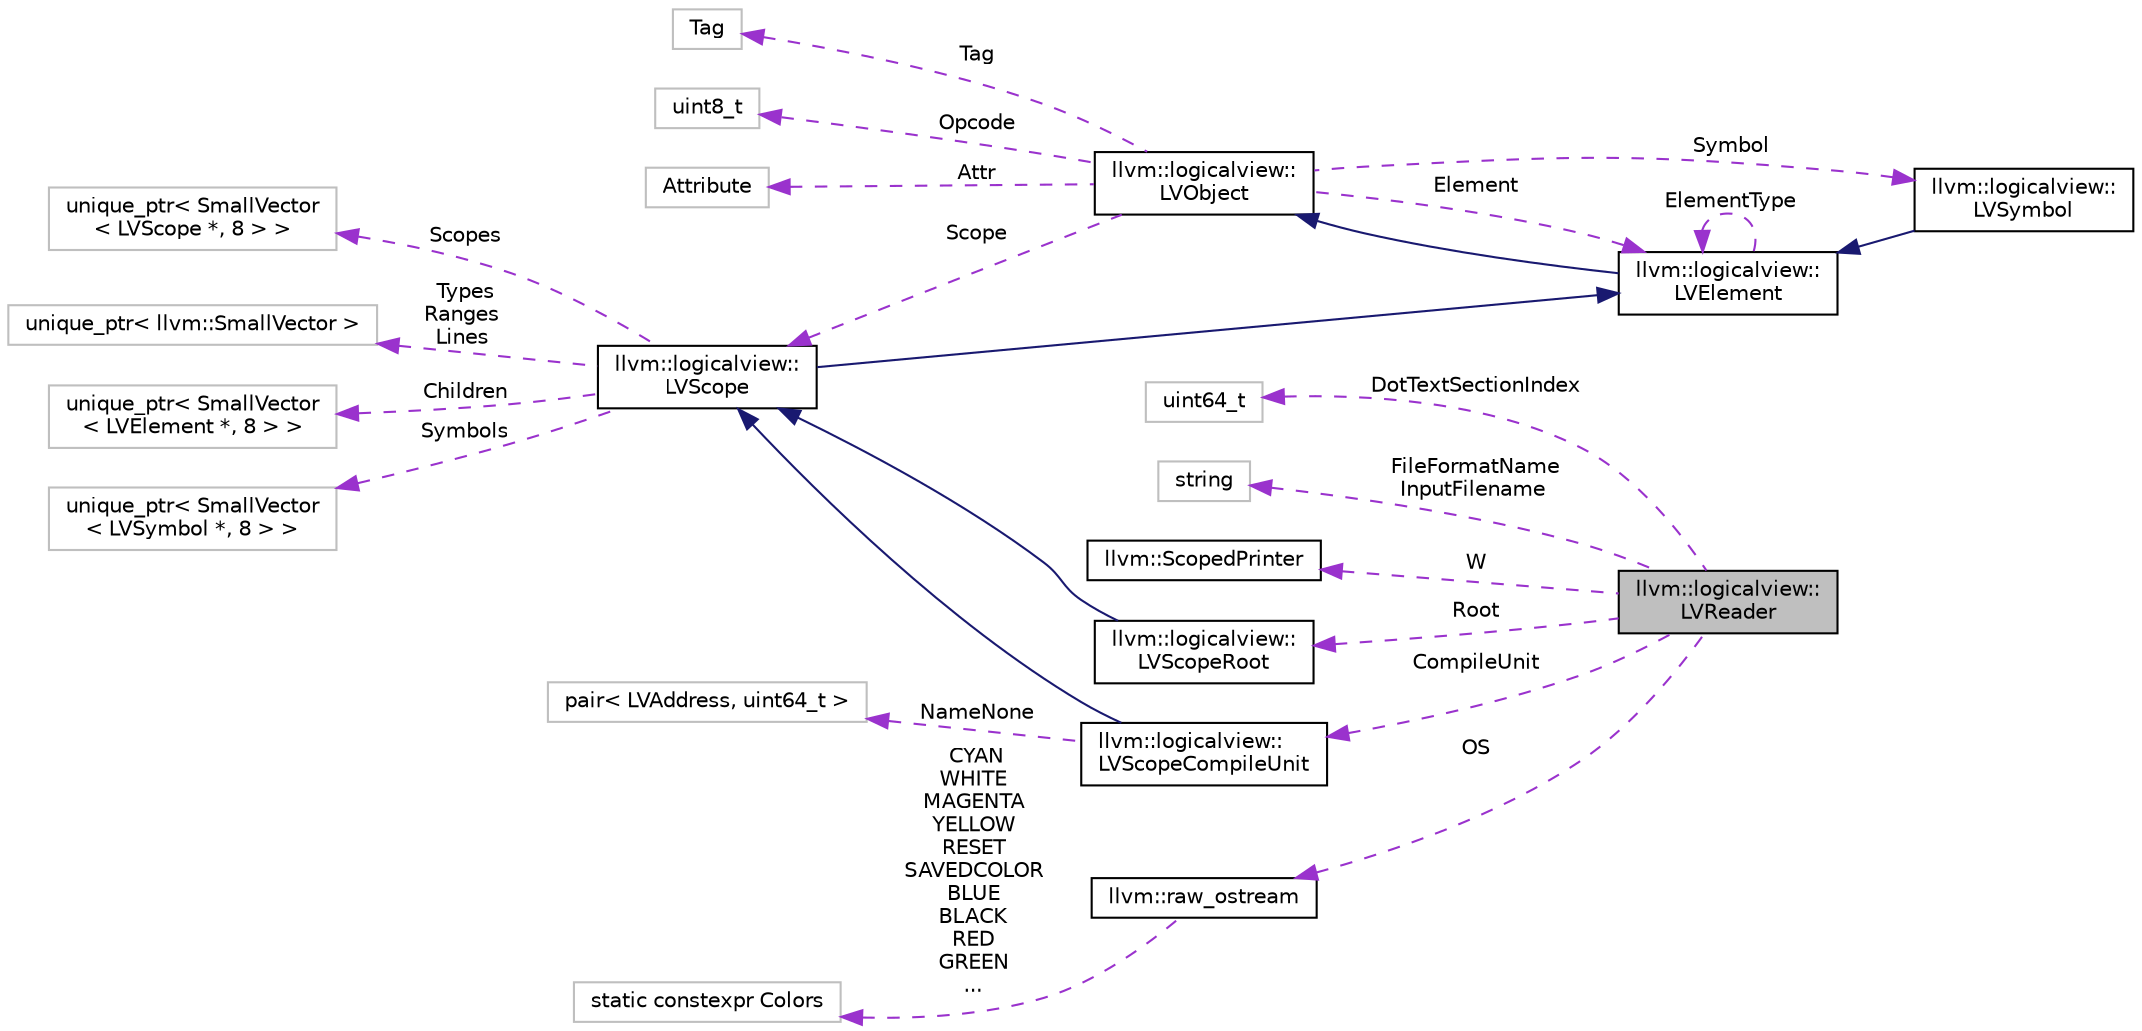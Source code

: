 digraph "llvm::logicalview::LVReader"
{
 // LATEX_PDF_SIZE
  bgcolor="transparent";
  edge [fontname="Helvetica",fontsize="10",labelfontname="Helvetica",labelfontsize="10"];
  node [fontname="Helvetica",fontsize="10",shape=record];
  rankdir="LR";
  Node1 [label="llvm::logicalview::\lLVReader",height=0.2,width=0.4,color="black", fillcolor="grey75", style="filled", fontcolor="black",tooltip="The logical reader owns of all the logical elements created during the debug information parsing."];
  Node2 -> Node1 [dir="back",color="darkorchid3",fontsize="10",style="dashed",label=" Root" ,fontname="Helvetica"];
  Node2 [label="llvm::logicalview::\lLVScopeRoot",height=0.2,width=0.4,color="black",URL="$classllvm_1_1logicalview_1_1LVScopeRoot.html",tooltip=" "];
  Node3 -> Node2 [dir="back",color="midnightblue",fontsize="10",style="solid",fontname="Helvetica"];
  Node3 [label="llvm::logicalview::\lLVScope",height=0.2,width=0.4,color="black",URL="$classllvm_1_1logicalview_1_1LVScope.html",tooltip=" "];
  Node4 -> Node3 [dir="back",color="midnightblue",fontsize="10",style="solid",fontname="Helvetica"];
  Node4 [label="llvm::logicalview::\lLVElement",height=0.2,width=0.4,color="black",URL="$classllvm_1_1logicalview_1_1LVElement.html",tooltip=" "];
  Node5 -> Node4 [dir="back",color="midnightblue",fontsize="10",style="solid",fontname="Helvetica"];
  Node5 [label="llvm::logicalview::\lLVObject",height=0.2,width=0.4,color="black",URL="$classllvm_1_1logicalview_1_1LVObject.html",tooltip=" "];
  Node4 -> Node5 [dir="back",color="darkorchid3",fontsize="10",style="dashed",label=" Element" ,fontname="Helvetica"];
  Node6 -> Node5 [dir="back",color="darkorchid3",fontsize="10",style="dashed",label=" Symbol" ,fontname="Helvetica"];
  Node6 [label="llvm::logicalview::\lLVSymbol",height=0.2,width=0.4,color="black",URL="$classllvm_1_1logicalview_1_1LVSymbol.html",tooltip=" "];
  Node4 -> Node6 [dir="back",color="midnightblue",fontsize="10",style="solid",fontname="Helvetica"];
  Node7 -> Node5 [dir="back",color="darkorchid3",fontsize="10",style="dashed",label=" Tag" ,fontname="Helvetica"];
  Node7 [label="Tag",height=0.2,width=0.4,color="grey75",tooltip=" "];
  Node8 -> Node5 [dir="back",color="darkorchid3",fontsize="10",style="dashed",label=" Opcode" ,fontname="Helvetica"];
  Node8 [label="uint8_t",height=0.2,width=0.4,color="grey75",tooltip=" "];
  Node3 -> Node5 [dir="back",color="darkorchid3",fontsize="10",style="dashed",label=" Scope" ,fontname="Helvetica"];
  Node9 -> Node5 [dir="back",color="darkorchid3",fontsize="10",style="dashed",label=" Attr" ,fontname="Helvetica"];
  Node9 [label="Attribute",height=0.2,width=0.4,color="grey75",tooltip=" "];
  Node4 -> Node4 [dir="back",color="darkorchid3",fontsize="10",style="dashed",label=" ElementType" ,fontname="Helvetica"];
  Node10 -> Node3 [dir="back",color="darkorchid3",fontsize="10",style="dashed",label=" Scopes" ,fontname="Helvetica"];
  Node10 [label="unique_ptr\< SmallVector\l\< LVScope *, 8 \> \>",height=0.2,width=0.4,color="grey75",tooltip=" "];
  Node11 -> Node3 [dir="back",color="darkorchid3",fontsize="10",style="dashed",label=" Types\nRanges\nLines" ,fontname="Helvetica"];
  Node11 [label="unique_ptr\< llvm::SmallVector \>",height=0.2,width=0.4,color="grey75",tooltip=" "];
  Node12 -> Node3 [dir="back",color="darkorchid3",fontsize="10",style="dashed",label=" Children" ,fontname="Helvetica"];
  Node12 [label="unique_ptr\< SmallVector\l\< LVElement *, 8 \> \>",height=0.2,width=0.4,color="grey75",tooltip=" "];
  Node13 -> Node3 [dir="back",color="darkorchid3",fontsize="10",style="dashed",label=" Symbols" ,fontname="Helvetica"];
  Node13 [label="unique_ptr\< SmallVector\l\< LVSymbol *, 8 \> \>",height=0.2,width=0.4,color="grey75",tooltip=" "];
  Node14 -> Node1 [dir="back",color="darkorchid3",fontsize="10",style="dashed",label=" DotTextSectionIndex" ,fontname="Helvetica"];
  Node14 [label="uint64_t",height=0.2,width=0.4,color="grey75",tooltip=" "];
  Node15 -> Node1 [dir="back",color="darkorchid3",fontsize="10",style="dashed",label=" CompileUnit" ,fontname="Helvetica"];
  Node15 [label="llvm::logicalview::\lLVScopeCompileUnit",height=0.2,width=0.4,color="black",URL="$classllvm_1_1logicalview_1_1LVScopeCompileUnit.html",tooltip=" "];
  Node3 -> Node15 [dir="back",color="midnightblue",fontsize="10",style="solid",fontname="Helvetica"];
  Node16 -> Node15 [dir="back",color="darkorchid3",fontsize="10",style="dashed",label=" NameNone" ,fontname="Helvetica"];
  Node16 [label="pair\< LVAddress, uint64_t \>",height=0.2,width=0.4,color="grey75",tooltip=" "];
  Node17 -> Node1 [dir="back",color="darkorchid3",fontsize="10",style="dashed",label=" FileFormatName\nInputFilename" ,fontname="Helvetica"];
  Node17 [label="string",height=0.2,width=0.4,color="grey75",tooltip=" "];
  Node18 -> Node1 [dir="back",color="darkorchid3",fontsize="10",style="dashed",label=" W" ,fontname="Helvetica"];
  Node18 [label="llvm::ScopedPrinter",height=0.2,width=0.4,color="black",URL="$classllvm_1_1ScopedPrinter.html",tooltip=" "];
  Node19 -> Node1 [dir="back",color="darkorchid3",fontsize="10",style="dashed",label=" OS" ,fontname="Helvetica"];
  Node19 [label="llvm::raw_ostream",height=0.2,width=0.4,color="black",URL="$classllvm_1_1raw__ostream.html",tooltip="This class implements an extremely fast bulk output stream that can only output to a stream."];
  Node20 -> Node19 [dir="back",color="darkorchid3",fontsize="10",style="dashed",label=" CYAN\nWHITE\nMAGENTA\nYELLOW\nRESET\nSAVEDCOLOR\nBLUE\nBLACK\nRED\nGREEN\n..." ,fontname="Helvetica"];
  Node20 [label="static constexpr Colors",height=0.2,width=0.4,color="grey75",tooltip=" "];
}
